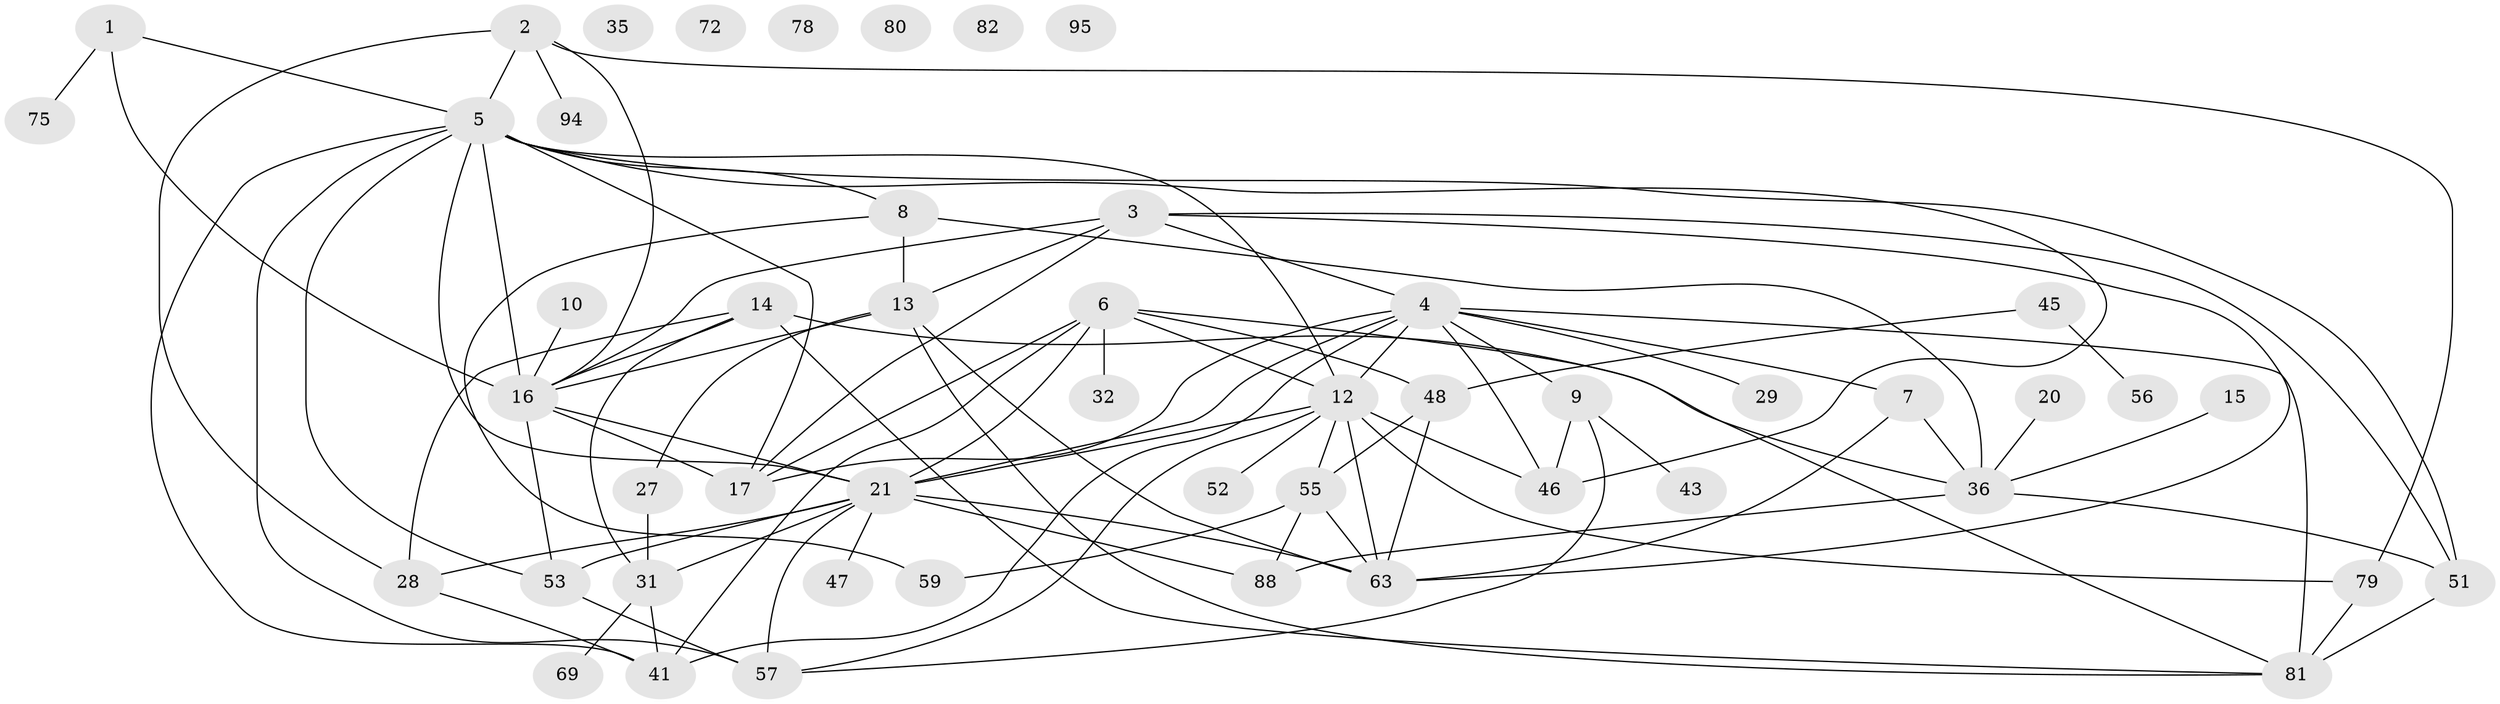 // original degree distribution, {2: 0.1782178217821782, 5: 0.10891089108910891, 4: 0.26732673267326734, 3: 0.19801980198019803, 1: 0.12871287128712872, 6: 0.039603960396039604, 7: 0.019801980198019802, 0: 0.0594059405940594}
// Generated by graph-tools (version 1.1) at 2025/13/03/09/25 04:13:06]
// undirected, 50 vertices, 93 edges
graph export_dot {
graph [start="1"]
  node [color=gray90,style=filled];
  1 [super="+49"];
  2 [super="+33"];
  3 [super="+24"];
  4 [super="+11"];
  5 [super="+91+23+18"];
  6 [super="+22"];
  7;
  8 [super="+100+89"];
  9 [super="+30"];
  10;
  12 [super="+38"];
  13 [super="+65+39+19"];
  14 [super="+44"];
  15;
  16 [super="+37+26+99"];
  17 [super="+54+34+76"];
  20;
  21 [super="+42+40+25"];
  27 [super="+77"];
  28 [super="+58"];
  29;
  31 [super="+67+71"];
  32;
  35;
  36 [super="+61+64"];
  41 [super="+50+74"];
  43;
  45 [super="+90"];
  46;
  47;
  48;
  51;
  52;
  53 [super="+70"];
  55 [super="+60"];
  56;
  57;
  59;
  63 [super="+85"];
  69;
  72;
  75;
  78;
  79;
  80;
  81 [super="+93"];
  82;
  88;
  94;
  95;
  1 -- 5;
  1 -- 16;
  1 -- 75;
  2 -- 28;
  2 -- 16;
  2 -- 5 [weight=2];
  2 -- 94;
  2 -- 79;
  3 -- 51;
  3 -- 17;
  3 -- 4;
  3 -- 16;
  3 -- 13;
  3 -- 63;
  4 -- 29 [weight=2];
  4 -- 21 [weight=2];
  4 -- 7;
  4 -- 9;
  4 -- 46;
  4 -- 17;
  4 -- 81;
  4 -- 12;
  4 -- 41;
  5 -- 51;
  5 -- 21;
  5 -- 17;
  5 -- 16 [weight=2];
  5 -- 53;
  5 -- 8;
  5 -- 57;
  5 -- 12 [weight=2];
  5 -- 46;
  5 -- 41;
  6 -- 81;
  6 -- 21;
  6 -- 17;
  6 -- 32;
  6 -- 48;
  6 -- 12;
  6 -- 41;
  7 -- 36;
  7 -- 63;
  8 -- 59;
  8 -- 36 [weight=2];
  8 -- 13;
  9 -- 43;
  9 -- 46;
  9 -- 57;
  10 -- 16;
  12 -- 79;
  12 -- 46;
  12 -- 52;
  12 -- 21;
  12 -- 55;
  12 -- 57;
  12 -- 63;
  13 -- 27;
  13 -- 16;
  13 -- 81;
  13 -- 63;
  14 -- 81;
  14 -- 16;
  14 -- 36;
  14 -- 28;
  14 -- 31;
  15 -- 36;
  16 -- 53;
  16 -- 17;
  16 -- 21;
  20 -- 36;
  21 -- 88 [weight=2];
  21 -- 53 [weight=3];
  21 -- 31;
  21 -- 57;
  21 -- 47;
  21 -- 28;
  21 -- 63;
  27 -- 31;
  28 -- 41;
  31 -- 41;
  31 -- 69;
  36 -- 51;
  36 -- 88;
  45 -- 56;
  45 -- 48;
  48 -- 55;
  48 -- 63;
  51 -- 81;
  53 -- 57;
  55 -- 63;
  55 -- 88;
  55 -- 59;
  79 -- 81 [weight=2];
}
